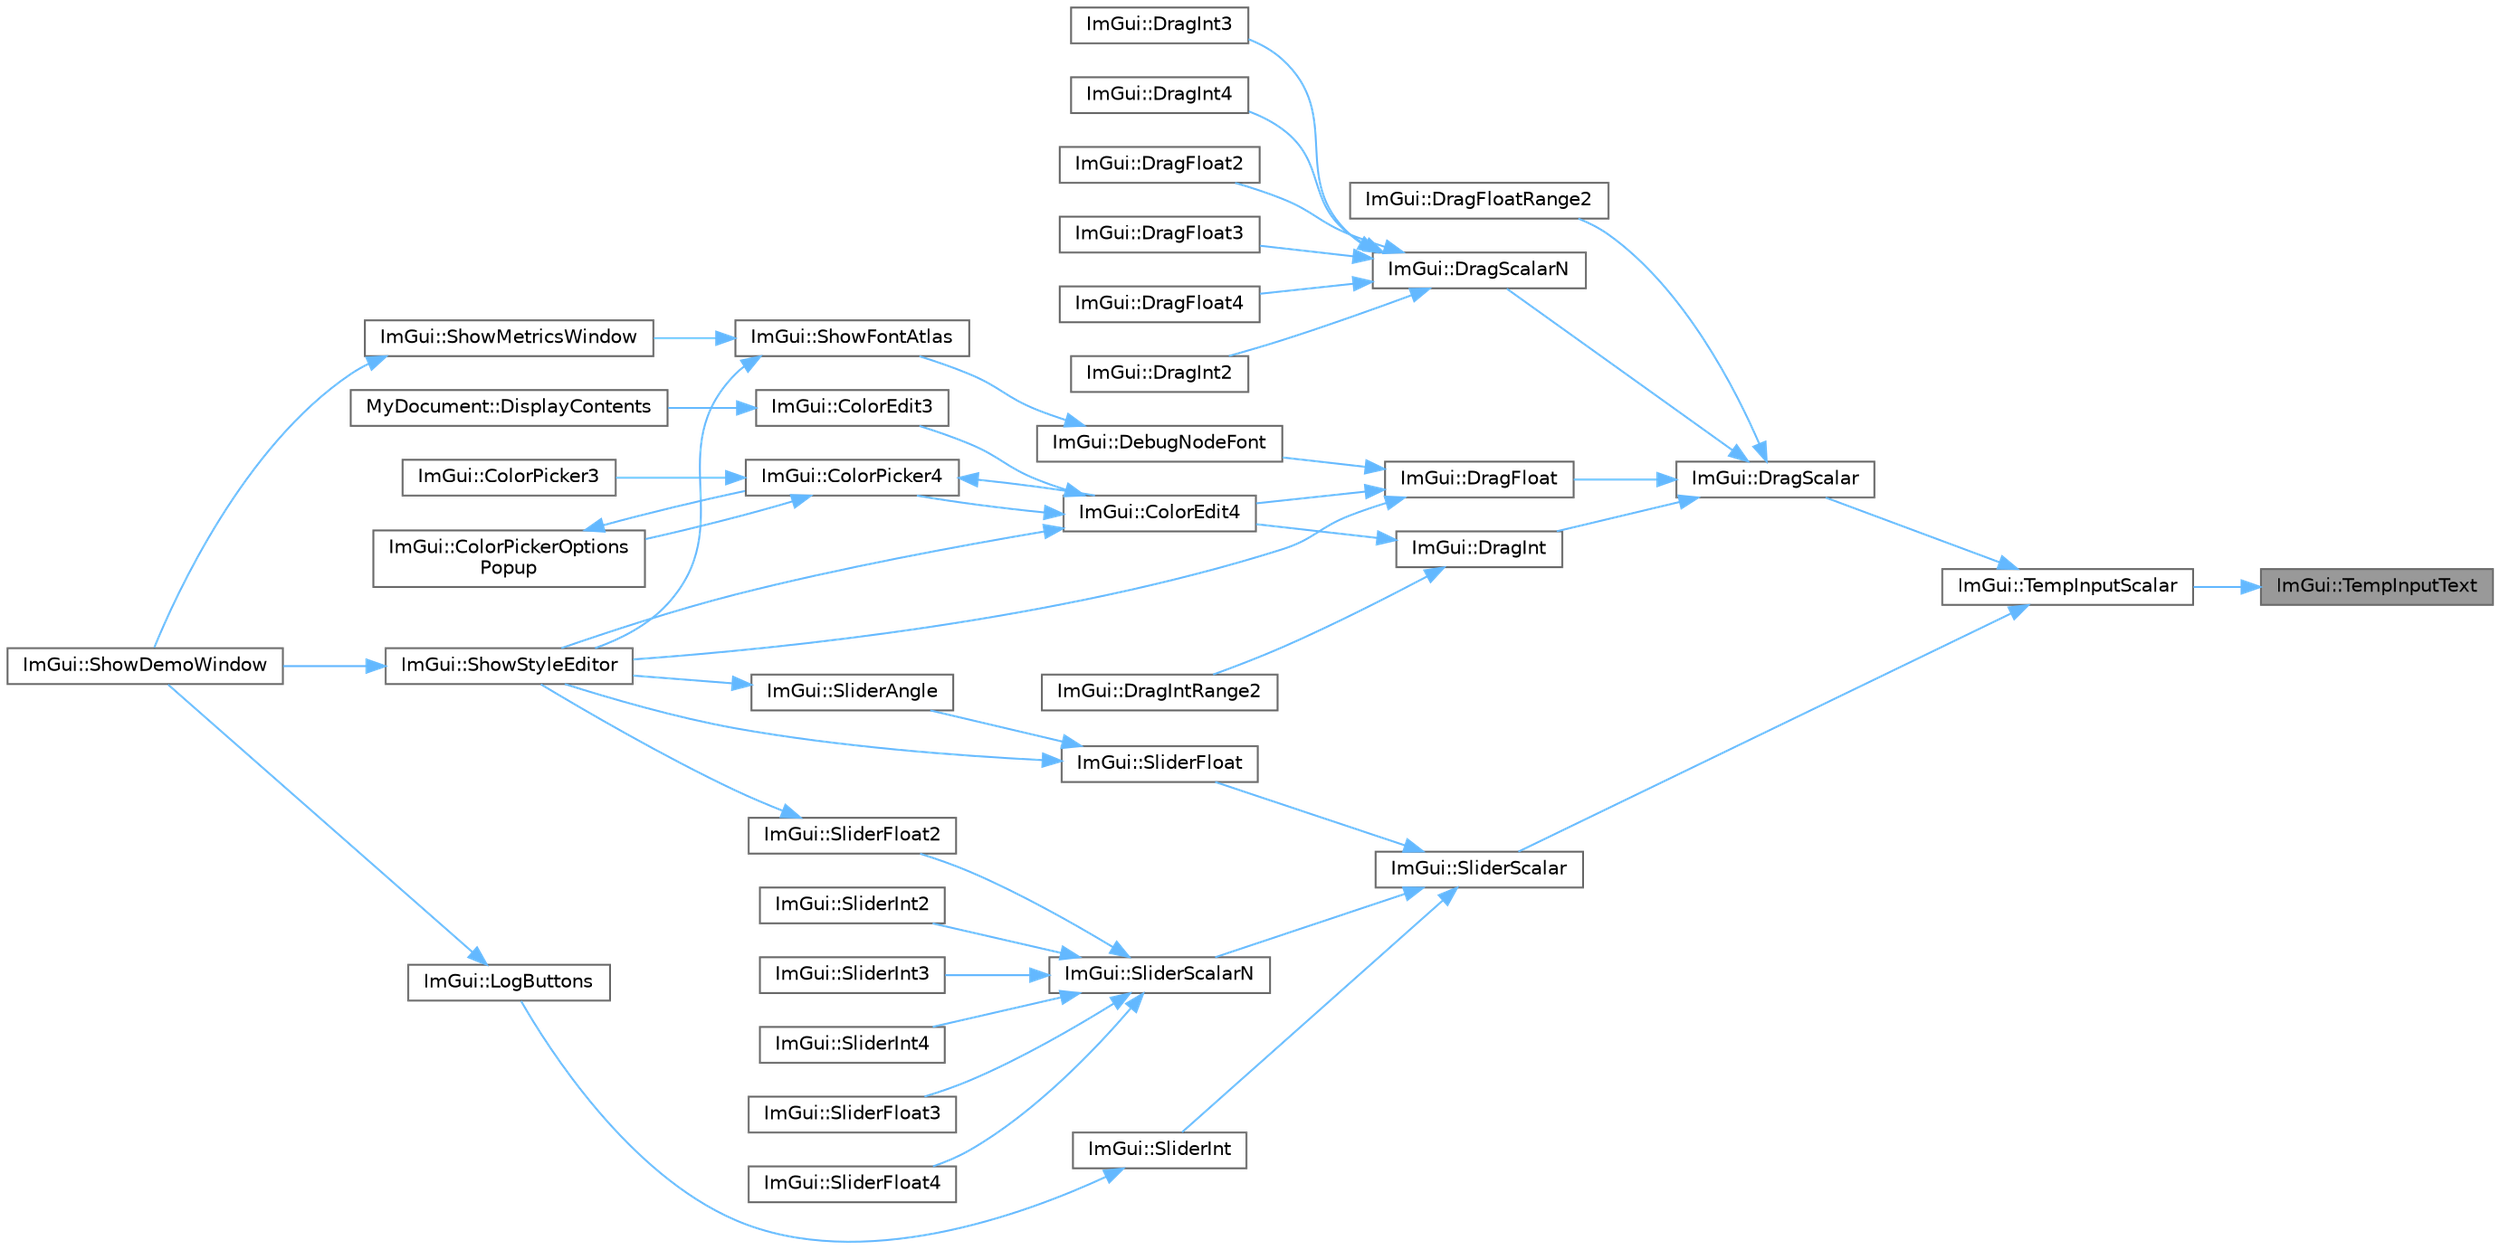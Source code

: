 digraph "ImGui::TempInputText"
{
 // LATEX_PDF_SIZE
  bgcolor="transparent";
  edge [fontname=Helvetica,fontsize=10,labelfontname=Helvetica,labelfontsize=10];
  node [fontname=Helvetica,fontsize=10,shape=box,height=0.2,width=0.4];
  rankdir="RL";
  Node1 [id="Node000001",label="ImGui::TempInputText",height=0.2,width=0.4,color="gray40", fillcolor="grey60", style="filled", fontcolor="black",tooltip=" "];
  Node1 -> Node2 [id="edge1_Node000001_Node000002",dir="back",color="steelblue1",style="solid",tooltip=" "];
  Node2 [id="Node000002",label="ImGui::TempInputScalar",height=0.2,width=0.4,color="grey40", fillcolor="white", style="filled",URL="$namespace_im_gui.html#a392fed3e7db2a75abf217bf84c6abce9",tooltip=" "];
  Node2 -> Node3 [id="edge2_Node000002_Node000003",dir="back",color="steelblue1",style="solid",tooltip=" "];
  Node3 [id="Node000003",label="ImGui::DragScalar",height=0.2,width=0.4,color="grey40", fillcolor="white", style="filled",URL="$namespace_im_gui.html#a17d8926e8f44a6d00575b12081c51fe0",tooltip=" "];
  Node3 -> Node4 [id="edge3_Node000003_Node000004",dir="back",color="steelblue1",style="solid",tooltip=" "];
  Node4 [id="Node000004",label="ImGui::DragFloat",height=0.2,width=0.4,color="grey40", fillcolor="white", style="filled",URL="$namespace_im_gui.html#aab1b20e7bf98aa7bbdb26f8cd3ad91e6",tooltip=" "];
  Node4 -> Node5 [id="edge4_Node000004_Node000005",dir="back",color="steelblue1",style="solid",tooltip=" "];
  Node5 [id="Node000005",label="ImGui::ColorEdit4",height=0.2,width=0.4,color="grey40", fillcolor="white", style="filled",URL="$namespace_im_gui.html#ac3f45e2aa0b1d591cc8a2cdf8b566a45",tooltip=" "];
  Node5 -> Node6 [id="edge5_Node000005_Node000006",dir="back",color="steelblue1",style="solid",tooltip=" "];
  Node6 [id="Node000006",label="ImGui::ColorEdit3",height=0.2,width=0.4,color="grey40", fillcolor="white", style="filled",URL="$namespace_im_gui.html#a5afe76ba1c91f07363e40396e7df656e",tooltip=" "];
  Node6 -> Node7 [id="edge6_Node000006_Node000007",dir="back",color="steelblue1",style="solid",tooltip=" "];
  Node7 [id="Node000007",label="MyDocument::DisplayContents",height=0.2,width=0.4,color="grey40", fillcolor="white", style="filled",URL="$struct_my_document.html#aa51e0b8e6c95b7109a507603599c05d9",tooltip=" "];
  Node5 -> Node8 [id="edge7_Node000005_Node000008",dir="back",color="steelblue1",style="solid",tooltip=" "];
  Node8 [id="Node000008",label="ImGui::ColorPicker4",height=0.2,width=0.4,color="grey40", fillcolor="white", style="filled",URL="$namespace_im_gui.html#a3d5aae9e0a14aa051d5a799abbe97b32",tooltip=" "];
  Node8 -> Node5 [id="edge8_Node000008_Node000005",dir="back",color="steelblue1",style="solid",tooltip=" "];
  Node8 -> Node9 [id="edge9_Node000008_Node000009",dir="back",color="steelblue1",style="solid",tooltip=" "];
  Node9 [id="Node000009",label="ImGui::ColorPicker3",height=0.2,width=0.4,color="grey40", fillcolor="white", style="filled",URL="$namespace_im_gui.html#a2a2a98cb9a17b18702be6b954670b388",tooltip=" "];
  Node8 -> Node10 [id="edge10_Node000008_Node000010",dir="back",color="steelblue1",style="solid",tooltip=" "];
  Node10 [id="Node000010",label="ImGui::ColorPickerOptions\lPopup",height=0.2,width=0.4,color="grey40", fillcolor="white", style="filled",URL="$namespace_im_gui.html#a6d112eeb6d8ffdebbc9d9a8c66babbee",tooltip=" "];
  Node10 -> Node8 [id="edge11_Node000010_Node000008",dir="back",color="steelblue1",style="solid",tooltip=" "];
  Node5 -> Node11 [id="edge12_Node000005_Node000011",dir="back",color="steelblue1",style="solid",tooltip=" "];
  Node11 [id="Node000011",label="ImGui::ShowStyleEditor",height=0.2,width=0.4,color="grey40", fillcolor="white", style="filled",URL="$namespace_im_gui.html#ab2eb3dec78d054fe3feab1c091ec5de5",tooltip=" "];
  Node11 -> Node12 [id="edge13_Node000011_Node000012",dir="back",color="steelblue1",style="solid",tooltip=" "];
  Node12 [id="Node000012",label="ImGui::ShowDemoWindow",height=0.2,width=0.4,color="grey40", fillcolor="white", style="filled",URL="$namespace_im_gui.html#af95643a0ce4893b9e57c12991922fb18",tooltip=" "];
  Node4 -> Node13 [id="edge14_Node000004_Node000013",dir="back",color="steelblue1",style="solid",tooltip=" "];
  Node13 [id="Node000013",label="ImGui::DebugNodeFont",height=0.2,width=0.4,color="grey40", fillcolor="white", style="filled",URL="$namespace_im_gui.html#ae0207d60728f7e6a47dbcd1d7d84e3cb",tooltip=" "];
  Node13 -> Node14 [id="edge15_Node000013_Node000014",dir="back",color="steelblue1",style="solid",tooltip=" "];
  Node14 [id="Node000014",label="ImGui::ShowFontAtlas",height=0.2,width=0.4,color="grey40", fillcolor="white", style="filled",URL="$namespace_im_gui.html#acab51ec2b39577845309f24535381038",tooltip=" "];
  Node14 -> Node15 [id="edge16_Node000014_Node000015",dir="back",color="steelblue1",style="solid",tooltip=" "];
  Node15 [id="Node000015",label="ImGui::ShowMetricsWindow",height=0.2,width=0.4,color="grey40", fillcolor="white", style="filled",URL="$namespace_im_gui.html#afe7a28c6eb52fff3cc27d5a698fea4ff",tooltip=" "];
  Node15 -> Node12 [id="edge17_Node000015_Node000012",dir="back",color="steelblue1",style="solid",tooltip=" "];
  Node14 -> Node11 [id="edge18_Node000014_Node000011",dir="back",color="steelblue1",style="solid",tooltip=" "];
  Node4 -> Node11 [id="edge19_Node000004_Node000011",dir="back",color="steelblue1",style="solid",tooltip=" "];
  Node3 -> Node16 [id="edge20_Node000003_Node000016",dir="back",color="steelblue1",style="solid",tooltip=" "];
  Node16 [id="Node000016",label="ImGui::DragFloatRange2",height=0.2,width=0.4,color="grey40", fillcolor="white", style="filled",URL="$namespace_im_gui.html#aa6bfd93ead5c47e84b66185da88b8e8c",tooltip=" "];
  Node3 -> Node17 [id="edge21_Node000003_Node000017",dir="back",color="steelblue1",style="solid",tooltip=" "];
  Node17 [id="Node000017",label="ImGui::DragInt",height=0.2,width=0.4,color="grey40", fillcolor="white", style="filled",URL="$namespace_im_gui.html#a3714db739ae51fc75601d7fad234a58b",tooltip=" "];
  Node17 -> Node5 [id="edge22_Node000017_Node000005",dir="back",color="steelblue1",style="solid",tooltip=" "];
  Node17 -> Node18 [id="edge23_Node000017_Node000018",dir="back",color="steelblue1",style="solid",tooltip=" "];
  Node18 [id="Node000018",label="ImGui::DragIntRange2",height=0.2,width=0.4,color="grey40", fillcolor="white", style="filled",URL="$namespace_im_gui.html#a27a0380e0480671c7cd854dd7bfc6bd1",tooltip=" "];
  Node3 -> Node19 [id="edge24_Node000003_Node000019",dir="back",color="steelblue1",style="solid",tooltip=" "];
  Node19 [id="Node000019",label="ImGui::DragScalarN",height=0.2,width=0.4,color="grey40", fillcolor="white", style="filled",URL="$namespace_im_gui.html#a1265d2b30ced1fca909e26c8f718fcbd",tooltip=" "];
  Node19 -> Node20 [id="edge25_Node000019_Node000020",dir="back",color="steelblue1",style="solid",tooltip=" "];
  Node20 [id="Node000020",label="ImGui::DragFloat2",height=0.2,width=0.4,color="grey40", fillcolor="white", style="filled",URL="$namespace_im_gui.html#afc9ce10d78534a5c186cee0b337f7471",tooltip=" "];
  Node19 -> Node21 [id="edge26_Node000019_Node000021",dir="back",color="steelblue1",style="solid",tooltip=" "];
  Node21 [id="Node000021",label="ImGui::DragFloat3",height=0.2,width=0.4,color="grey40", fillcolor="white", style="filled",URL="$namespace_im_gui.html#a5ffcbb0240077cf2f300960db3c0a3d7",tooltip=" "];
  Node19 -> Node22 [id="edge27_Node000019_Node000022",dir="back",color="steelblue1",style="solid",tooltip=" "];
  Node22 [id="Node000022",label="ImGui::DragFloat4",height=0.2,width=0.4,color="grey40", fillcolor="white", style="filled",URL="$namespace_im_gui.html#a43e4508fb0c6a82cf6d78a645965dd57",tooltip=" "];
  Node19 -> Node23 [id="edge28_Node000019_Node000023",dir="back",color="steelblue1",style="solid",tooltip=" "];
  Node23 [id="Node000023",label="ImGui::DragInt2",height=0.2,width=0.4,color="grey40", fillcolor="white", style="filled",URL="$namespace_im_gui.html#a56e3ba8164b0b78b46f01a3a2f7fe00b",tooltip=" "];
  Node19 -> Node24 [id="edge29_Node000019_Node000024",dir="back",color="steelblue1",style="solid",tooltip=" "];
  Node24 [id="Node000024",label="ImGui::DragInt3",height=0.2,width=0.4,color="grey40", fillcolor="white", style="filled",URL="$namespace_im_gui.html#af4be377242ba2480b28b116390af7261",tooltip=" "];
  Node19 -> Node25 [id="edge30_Node000019_Node000025",dir="back",color="steelblue1",style="solid",tooltip=" "];
  Node25 [id="Node000025",label="ImGui::DragInt4",height=0.2,width=0.4,color="grey40", fillcolor="white", style="filled",URL="$namespace_im_gui.html#a5d75e4d3263272f22eb2001652397e55",tooltip=" "];
  Node2 -> Node26 [id="edge31_Node000002_Node000026",dir="back",color="steelblue1",style="solid",tooltip=" "];
  Node26 [id="Node000026",label="ImGui::SliderScalar",height=0.2,width=0.4,color="grey40", fillcolor="white", style="filled",URL="$namespace_im_gui.html#afdd7faa9a69f75b8d674cdc207441bea",tooltip=" "];
  Node26 -> Node27 [id="edge32_Node000026_Node000027",dir="back",color="steelblue1",style="solid",tooltip=" "];
  Node27 [id="Node000027",label="ImGui::SliderFloat",height=0.2,width=0.4,color="grey40", fillcolor="white", style="filled",URL="$namespace_im_gui.html#a864f761801792a0cc5ce3408f3392cfc",tooltip=" "];
  Node27 -> Node11 [id="edge33_Node000027_Node000011",dir="back",color="steelblue1",style="solid",tooltip=" "];
  Node27 -> Node28 [id="edge34_Node000027_Node000028",dir="back",color="steelblue1",style="solid",tooltip=" "];
  Node28 [id="Node000028",label="ImGui::SliderAngle",height=0.2,width=0.4,color="grey40", fillcolor="white", style="filled",URL="$namespace_im_gui.html#acd162f7732c5c7be7b8651d7e43bb979",tooltip=" "];
  Node28 -> Node11 [id="edge35_Node000028_Node000011",dir="back",color="steelblue1",style="solid",tooltip=" "];
  Node26 -> Node29 [id="edge36_Node000026_Node000029",dir="back",color="steelblue1",style="solid",tooltip=" "];
  Node29 [id="Node000029",label="ImGui::SliderInt",height=0.2,width=0.4,color="grey40", fillcolor="white", style="filled",URL="$namespace_im_gui.html#a580128c9b35d1a9fc5b7a057f6f5464a",tooltip=" "];
  Node29 -> Node30 [id="edge37_Node000029_Node000030",dir="back",color="steelblue1",style="solid",tooltip=" "];
  Node30 [id="Node000030",label="ImGui::LogButtons",height=0.2,width=0.4,color="grey40", fillcolor="white", style="filled",URL="$namespace_im_gui.html#a7bd295da4be19bab98262c76fcaeb4fb",tooltip=" "];
  Node30 -> Node12 [id="edge38_Node000030_Node000012",dir="back",color="steelblue1",style="solid",tooltip=" "];
  Node26 -> Node31 [id="edge39_Node000026_Node000031",dir="back",color="steelblue1",style="solid",tooltip=" "];
  Node31 [id="Node000031",label="ImGui::SliderScalarN",height=0.2,width=0.4,color="grey40", fillcolor="white", style="filled",URL="$namespace_im_gui.html#a64031a4ad000695c1e1d3f42792f4bb4",tooltip=" "];
  Node31 -> Node32 [id="edge40_Node000031_Node000032",dir="back",color="steelblue1",style="solid",tooltip=" "];
  Node32 [id="Node000032",label="ImGui::SliderFloat2",height=0.2,width=0.4,color="grey40", fillcolor="white", style="filled",URL="$namespace_im_gui.html#a65ed4a55f13d467b06075c951b310c23",tooltip=" "];
  Node32 -> Node11 [id="edge41_Node000032_Node000011",dir="back",color="steelblue1",style="solid",tooltip=" "];
  Node31 -> Node33 [id="edge42_Node000031_Node000033",dir="back",color="steelblue1",style="solid",tooltip=" "];
  Node33 [id="Node000033",label="ImGui::SliderFloat3",height=0.2,width=0.4,color="grey40", fillcolor="white", style="filled",URL="$namespace_im_gui.html#a9fb9ae936849ae17be13c9b6a0391585",tooltip=" "];
  Node31 -> Node34 [id="edge43_Node000031_Node000034",dir="back",color="steelblue1",style="solid",tooltip=" "];
  Node34 [id="Node000034",label="ImGui::SliderFloat4",height=0.2,width=0.4,color="grey40", fillcolor="white", style="filled",URL="$namespace_im_gui.html#acee94c7b89963d8fec32de541cd7205f",tooltip=" "];
  Node31 -> Node35 [id="edge44_Node000031_Node000035",dir="back",color="steelblue1",style="solid",tooltip=" "];
  Node35 [id="Node000035",label="ImGui::SliderInt2",height=0.2,width=0.4,color="grey40", fillcolor="white", style="filled",URL="$namespace_im_gui.html#a9913948869631d72e4fa5dd69235350e",tooltip=" "];
  Node31 -> Node36 [id="edge45_Node000031_Node000036",dir="back",color="steelblue1",style="solid",tooltip=" "];
  Node36 [id="Node000036",label="ImGui::SliderInt3",height=0.2,width=0.4,color="grey40", fillcolor="white", style="filled",URL="$namespace_im_gui.html#ab1e67cf69998479a59677e332dba745b",tooltip=" "];
  Node31 -> Node37 [id="edge46_Node000031_Node000037",dir="back",color="steelblue1",style="solid",tooltip=" "];
  Node37 [id="Node000037",label="ImGui::SliderInt4",height=0.2,width=0.4,color="grey40", fillcolor="white", style="filled",URL="$namespace_im_gui.html#a9a0bb4c55424177ab7894e5a87bd91ea",tooltip=" "];
}

